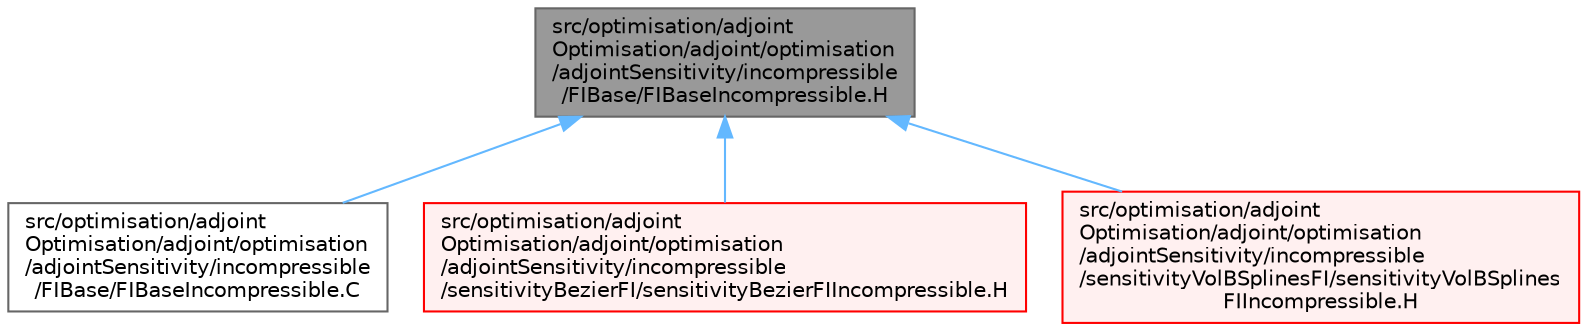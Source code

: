digraph "src/optimisation/adjointOptimisation/adjoint/optimisation/adjointSensitivity/incompressible/FIBase/FIBaseIncompressible.H"
{
 // LATEX_PDF_SIZE
  bgcolor="transparent";
  edge [fontname=Helvetica,fontsize=10,labelfontname=Helvetica,labelfontsize=10];
  node [fontname=Helvetica,fontsize=10,shape=box,height=0.2,width=0.4];
  Node1 [id="Node000001",label="src/optimisation/adjoint\lOptimisation/adjoint/optimisation\l/adjointSensitivity/incompressible\l/FIBase/FIBaseIncompressible.H",height=0.2,width=0.4,color="gray40", fillcolor="grey60", style="filled", fontcolor="black",tooltip=" "];
  Node1 -> Node2 [id="edge1_Node000001_Node000002",dir="back",color="steelblue1",style="solid",tooltip=" "];
  Node2 [id="Node000002",label="src/optimisation/adjoint\lOptimisation/adjoint/optimisation\l/adjointSensitivity/incompressible\l/FIBase/FIBaseIncompressible.C",height=0.2,width=0.4,color="grey40", fillcolor="white", style="filled",URL="$FIBaseIncompressible_8C.html",tooltip=" "];
  Node1 -> Node3 [id="edge2_Node000001_Node000003",dir="back",color="steelblue1",style="solid",tooltip=" "];
  Node3 [id="Node000003",label="src/optimisation/adjoint\lOptimisation/adjoint/optimisation\l/adjointSensitivity/incompressible\l/sensitivityBezierFI/sensitivityBezierFIIncompressible.H",height=0.2,width=0.4,color="red", fillcolor="#FFF0F0", style="filled",URL="$sensitivityBezierFIIncompressible_8H.html",tooltip=" "];
  Node1 -> Node5 [id="edge3_Node000001_Node000005",dir="back",color="steelblue1",style="solid",tooltip=" "];
  Node5 [id="Node000005",label="src/optimisation/adjoint\lOptimisation/adjoint/optimisation\l/adjointSensitivity/incompressible\l/sensitivityVolBSplinesFI/sensitivityVolBSplines\lFIIncompressible.H",height=0.2,width=0.4,color="red", fillcolor="#FFF0F0", style="filled",URL="$sensitivityVolBSplinesFIIncompressible_8H.html",tooltip=" "];
}
